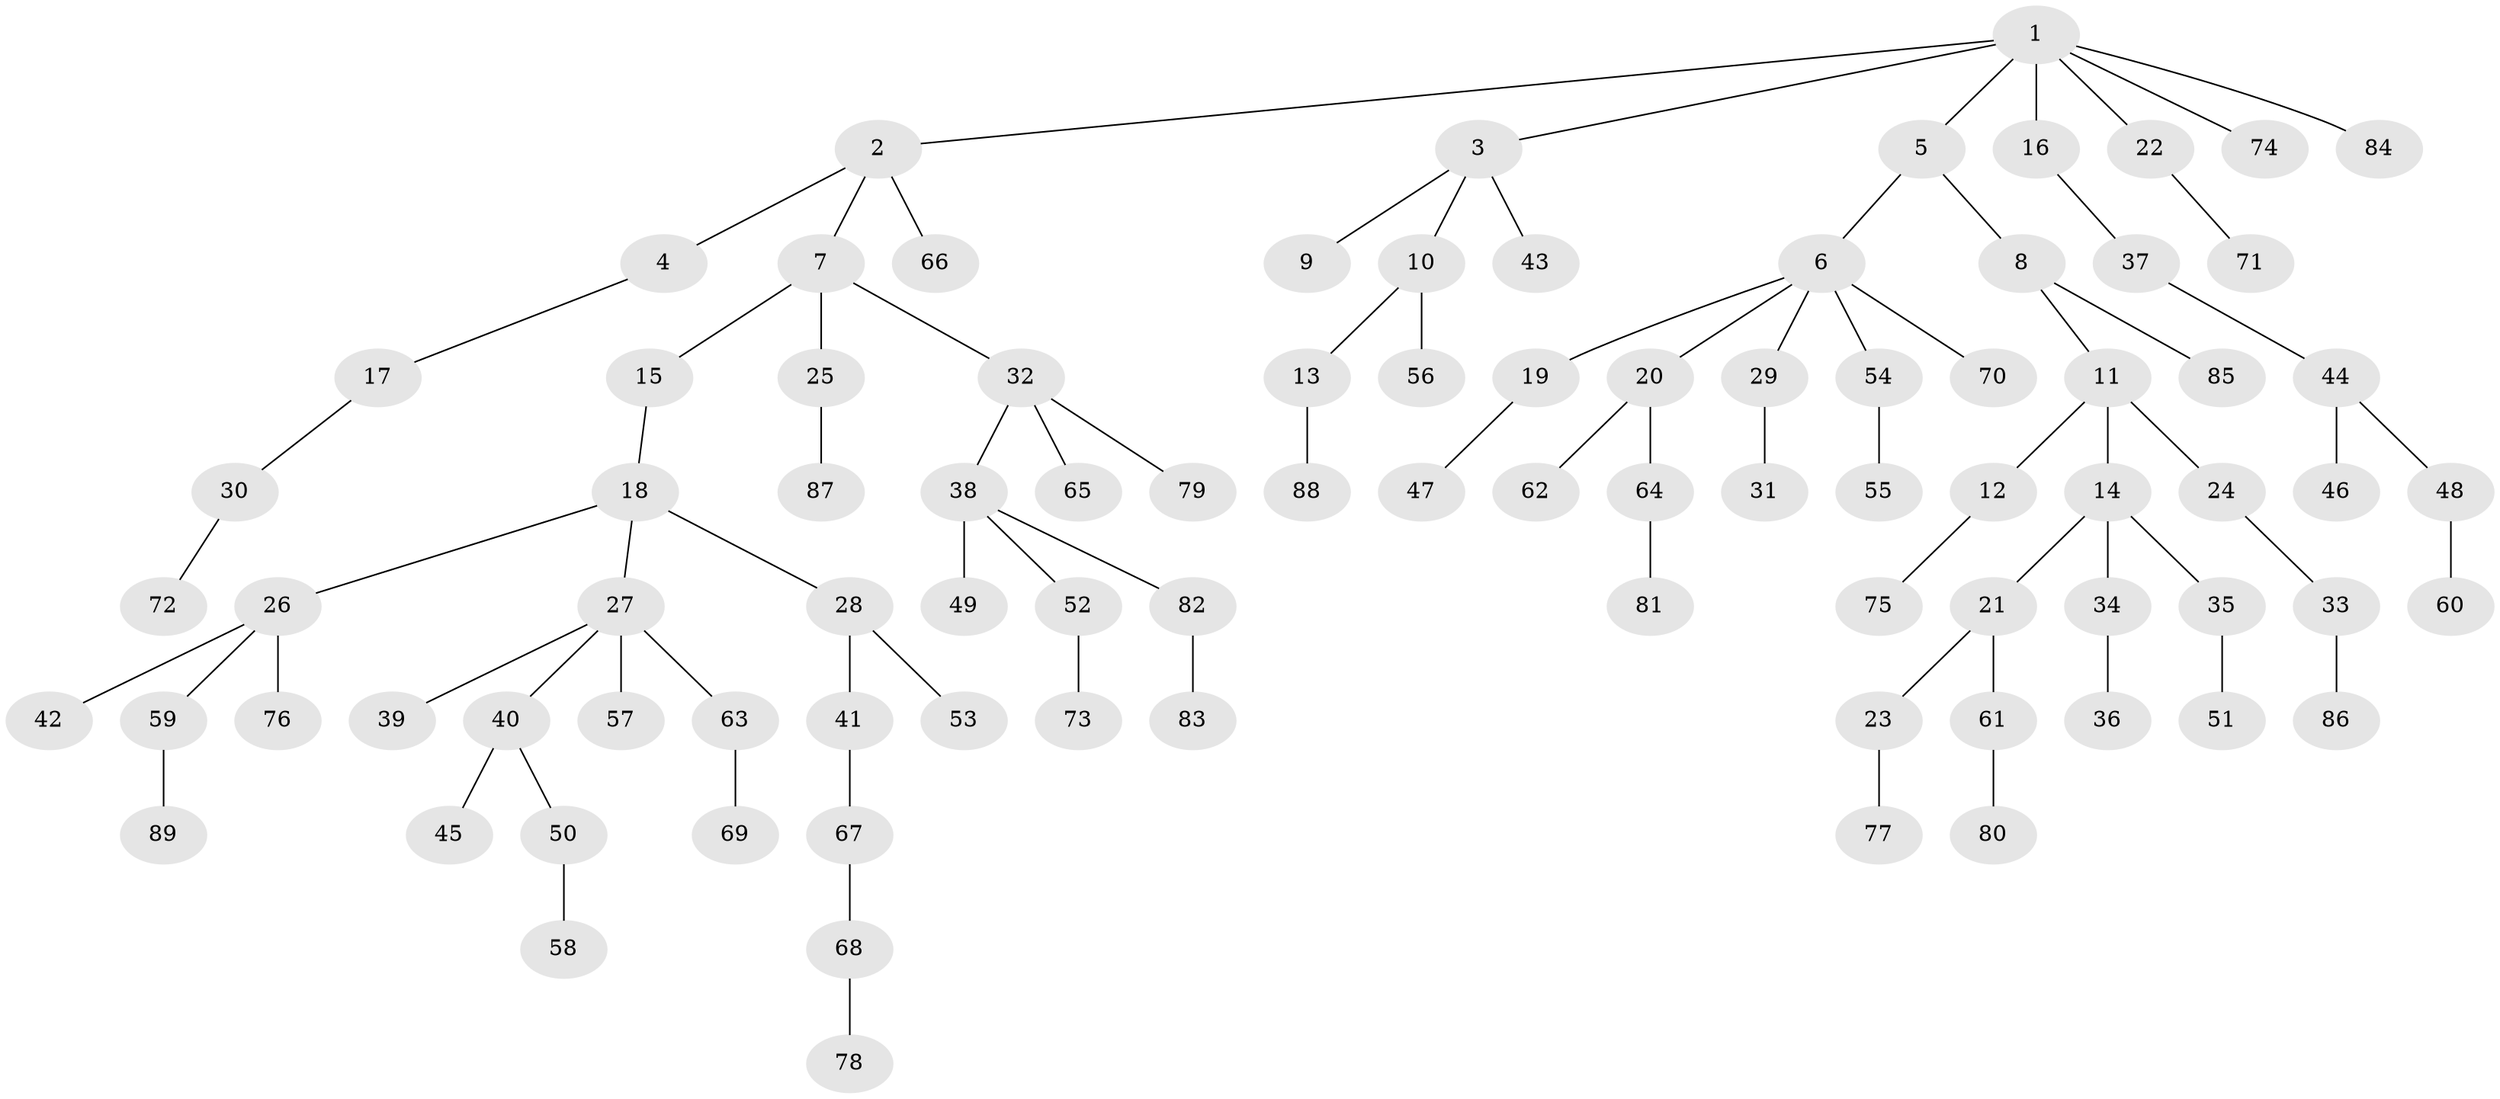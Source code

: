 // coarse degree distribution, {6: 0.05357142857142857, 5: 0.05357142857142857, 2: 0.16071428571428573, 4: 0.07142857142857142, 1: 0.6071428571428571, 3: 0.05357142857142857}
// Generated by graph-tools (version 1.1) at 2025/52/02/27/25 19:52:13]
// undirected, 89 vertices, 88 edges
graph export_dot {
graph [start="1"]
  node [color=gray90,style=filled];
  1;
  2;
  3;
  4;
  5;
  6;
  7;
  8;
  9;
  10;
  11;
  12;
  13;
  14;
  15;
  16;
  17;
  18;
  19;
  20;
  21;
  22;
  23;
  24;
  25;
  26;
  27;
  28;
  29;
  30;
  31;
  32;
  33;
  34;
  35;
  36;
  37;
  38;
  39;
  40;
  41;
  42;
  43;
  44;
  45;
  46;
  47;
  48;
  49;
  50;
  51;
  52;
  53;
  54;
  55;
  56;
  57;
  58;
  59;
  60;
  61;
  62;
  63;
  64;
  65;
  66;
  67;
  68;
  69;
  70;
  71;
  72;
  73;
  74;
  75;
  76;
  77;
  78;
  79;
  80;
  81;
  82;
  83;
  84;
  85;
  86;
  87;
  88;
  89;
  1 -- 2;
  1 -- 3;
  1 -- 5;
  1 -- 16;
  1 -- 22;
  1 -- 74;
  1 -- 84;
  2 -- 4;
  2 -- 7;
  2 -- 66;
  3 -- 9;
  3 -- 10;
  3 -- 43;
  4 -- 17;
  5 -- 6;
  5 -- 8;
  6 -- 19;
  6 -- 20;
  6 -- 29;
  6 -- 54;
  6 -- 70;
  7 -- 15;
  7 -- 25;
  7 -- 32;
  8 -- 11;
  8 -- 85;
  10 -- 13;
  10 -- 56;
  11 -- 12;
  11 -- 14;
  11 -- 24;
  12 -- 75;
  13 -- 88;
  14 -- 21;
  14 -- 34;
  14 -- 35;
  15 -- 18;
  16 -- 37;
  17 -- 30;
  18 -- 26;
  18 -- 27;
  18 -- 28;
  19 -- 47;
  20 -- 62;
  20 -- 64;
  21 -- 23;
  21 -- 61;
  22 -- 71;
  23 -- 77;
  24 -- 33;
  25 -- 87;
  26 -- 42;
  26 -- 59;
  26 -- 76;
  27 -- 39;
  27 -- 40;
  27 -- 57;
  27 -- 63;
  28 -- 41;
  28 -- 53;
  29 -- 31;
  30 -- 72;
  32 -- 38;
  32 -- 65;
  32 -- 79;
  33 -- 86;
  34 -- 36;
  35 -- 51;
  37 -- 44;
  38 -- 49;
  38 -- 52;
  38 -- 82;
  40 -- 45;
  40 -- 50;
  41 -- 67;
  44 -- 46;
  44 -- 48;
  48 -- 60;
  50 -- 58;
  52 -- 73;
  54 -- 55;
  59 -- 89;
  61 -- 80;
  63 -- 69;
  64 -- 81;
  67 -- 68;
  68 -- 78;
  82 -- 83;
}
